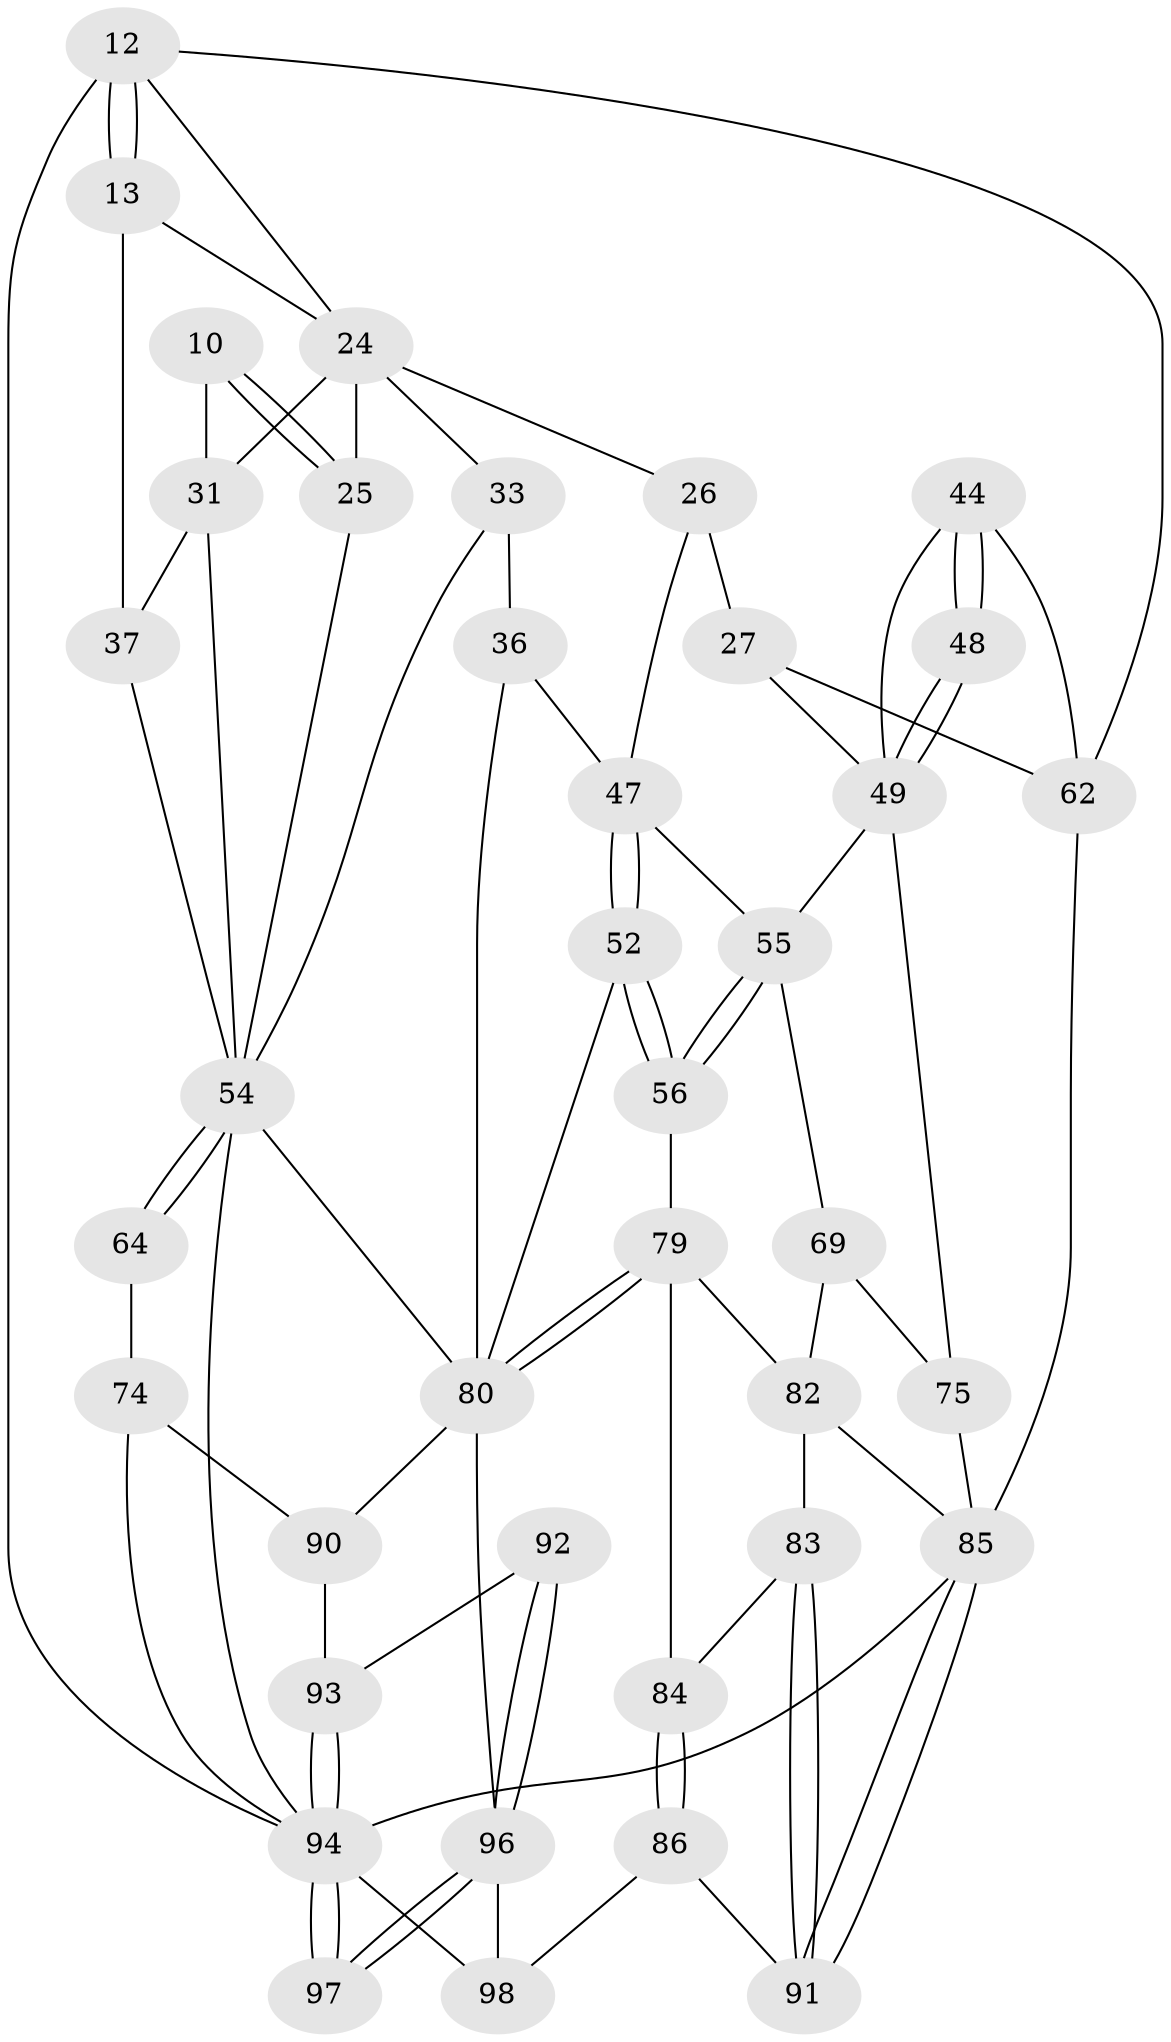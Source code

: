 // original degree distribution, {3: 0.04081632653061224, 5: 0.46938775510204084, 6: 0.25510204081632654, 4: 0.23469387755102042}
// Generated by graph-tools (version 1.1) at 2025/05/03/04/25 22:05:35]
// undirected, 39 vertices, 85 edges
graph export_dot {
graph [start="1"]
  node [color=gray90,style=filled];
  10 [pos="+0.21023724619617012+0.1782646435953655"];
  12 [pos="+0+0.1474789945365783",super="+5"];
  13 [pos="+0+0.1437016677887125",super="+8"];
  24 [pos="+0.4732836352544988+0.0661341831145991",super="+17"];
  25 [pos="+0.29569154021651717+0.23997557806889905",super="+23+9"];
  26 [pos="+0.6495073796267901+0.2185279095241392",super="+19"];
  27 [pos="+0.8114481746686405+0.24065556314375539",super="+22"];
  31 [pos="+0.16379927325745486+0.3474600133269914",super="+14"];
  33 [pos="+0.43504523183740673+0.24116201712212884",super="+32"];
  36 [pos="+0.4703175391384541+0.3246112464969818",super="+35"];
  37 [pos="+0.10346050780071485+0.3213966343383883",super="+15"];
  44 [pos="+1+0.5014043758379648",super="+40+41"];
  47 [pos="+0.6390019352153586+0.32082079406240677",super="+34"];
  48 [pos="+0.9925002628828637+0.502030039379477"];
  49 [pos="+0.9760970841227388+0.505889949344851",super="+45"];
  52 [pos="+0.5638515393679511+0.5216125165614817"];
  54 [pos="+0.06633998373698707+0.4783592471972625",super="+38+51"];
  55 [pos="+0.7462378236931684+0.4814468338776767",super="+46"];
  56 [pos="+0.566803890775402+0.5255733998506126"];
  62 [pos="+1+1",super="+43+20+21"];
  64 [pos="+0.1174927576246734+0.6167104765972784",super="+63"];
  69 [pos="+0.7703286629502464+0.6056641847126621",super="+59"];
  74 [pos="+0.3232900837551584+0.6827314795005117",super="+66"];
  75 [pos="+0.8238008638910945+0.6445242753321184",super="+58"];
  79 [pos="+0.5520544606190633+0.6966233155542833",super="+71"];
  80 [pos="+0.4425162487618098+0.7481524865954773",super="+72+53"];
  82 [pos="+0.7949479522592773+0.7907186164613097",super="+70"];
  83 [pos="+0.6716652328637136+0.7989418026155858"];
  84 [pos="+0.5579883926021768+0.7062951745920167"];
  85 [pos="+0.8863704386137059+0.9010066066562676",super="+61+81+77+76"];
  86 [pos="+0.595642639970847+0.9329634437001098"];
  90 [pos="+0.25209695523894377+0.8327648361913641",super="+73"];
  91 [pos="+0.6190406329778044+0.9212932264612279"];
  92 [pos="+0.38906960602366986+0.9362458297953538"];
  93 [pos="+0.25888139394552245+0.8488832295142866"];
  94 [pos="+0.21834243744591786+1",super="+68+78"];
  96 [pos="+0.3232975295886601+1",super="+95+88+89"];
  97 [pos="+0.2833778144392011+1"];
  98 [pos="+0.6089196025139861+1",super="+87"];
  10 -- 25 [weight=2];
  10 -- 25;
  10 -- 31;
  12 -- 13 [weight=2];
  12 -- 13;
  12 -- 94 [weight=3];
  12 -- 62;
  12 -- 24;
  13 -- 37;
  13 -- 24;
  24 -- 33;
  24 -- 25 [weight=2];
  24 -- 26;
  24 -- 31;
  25 -- 54;
  26 -- 27 [weight=2];
  26 -- 47;
  27 -- 62;
  27 -- 49;
  31 -- 37 [weight=2];
  31 -- 54;
  33 -- 36 [weight=2];
  33 -- 54;
  36 -- 47;
  36 -- 80;
  37 -- 54;
  44 -- 48 [weight=2];
  44 -- 48;
  44 -- 62 [weight=2];
  44 -- 49;
  47 -- 52;
  47 -- 52;
  47 -- 55;
  48 -- 49;
  48 -- 49;
  49 -- 75;
  49 -- 55;
  52 -- 56;
  52 -- 56;
  52 -- 80;
  54 -- 64 [weight=2];
  54 -- 64;
  54 -- 94;
  54 -- 80;
  55 -- 56;
  55 -- 56;
  55 -- 69;
  56 -- 79;
  62 -- 85 [weight=2];
  64 -- 74 [weight=2];
  69 -- 75 [weight=2];
  69 -- 82;
  74 -- 90 [weight=2];
  74 -- 94;
  75 -- 85 [weight=2];
  79 -- 80;
  79 -- 80;
  79 -- 84;
  79 -- 82;
  80 -- 96;
  80 -- 90;
  82 -- 83;
  82 -- 85;
  83 -- 84;
  83 -- 91;
  83 -- 91;
  84 -- 86;
  84 -- 86;
  85 -- 91;
  85 -- 91;
  85 -- 94;
  86 -- 91;
  86 -- 98;
  90 -- 93;
  92 -- 93;
  92 -- 96 [weight=2];
  92 -- 96;
  93 -- 94;
  93 -- 94;
  94 -- 97 [weight=2];
  94 -- 97;
  94 -- 98;
  96 -- 97;
  96 -- 97;
  96 -- 98 [weight=2];
}
